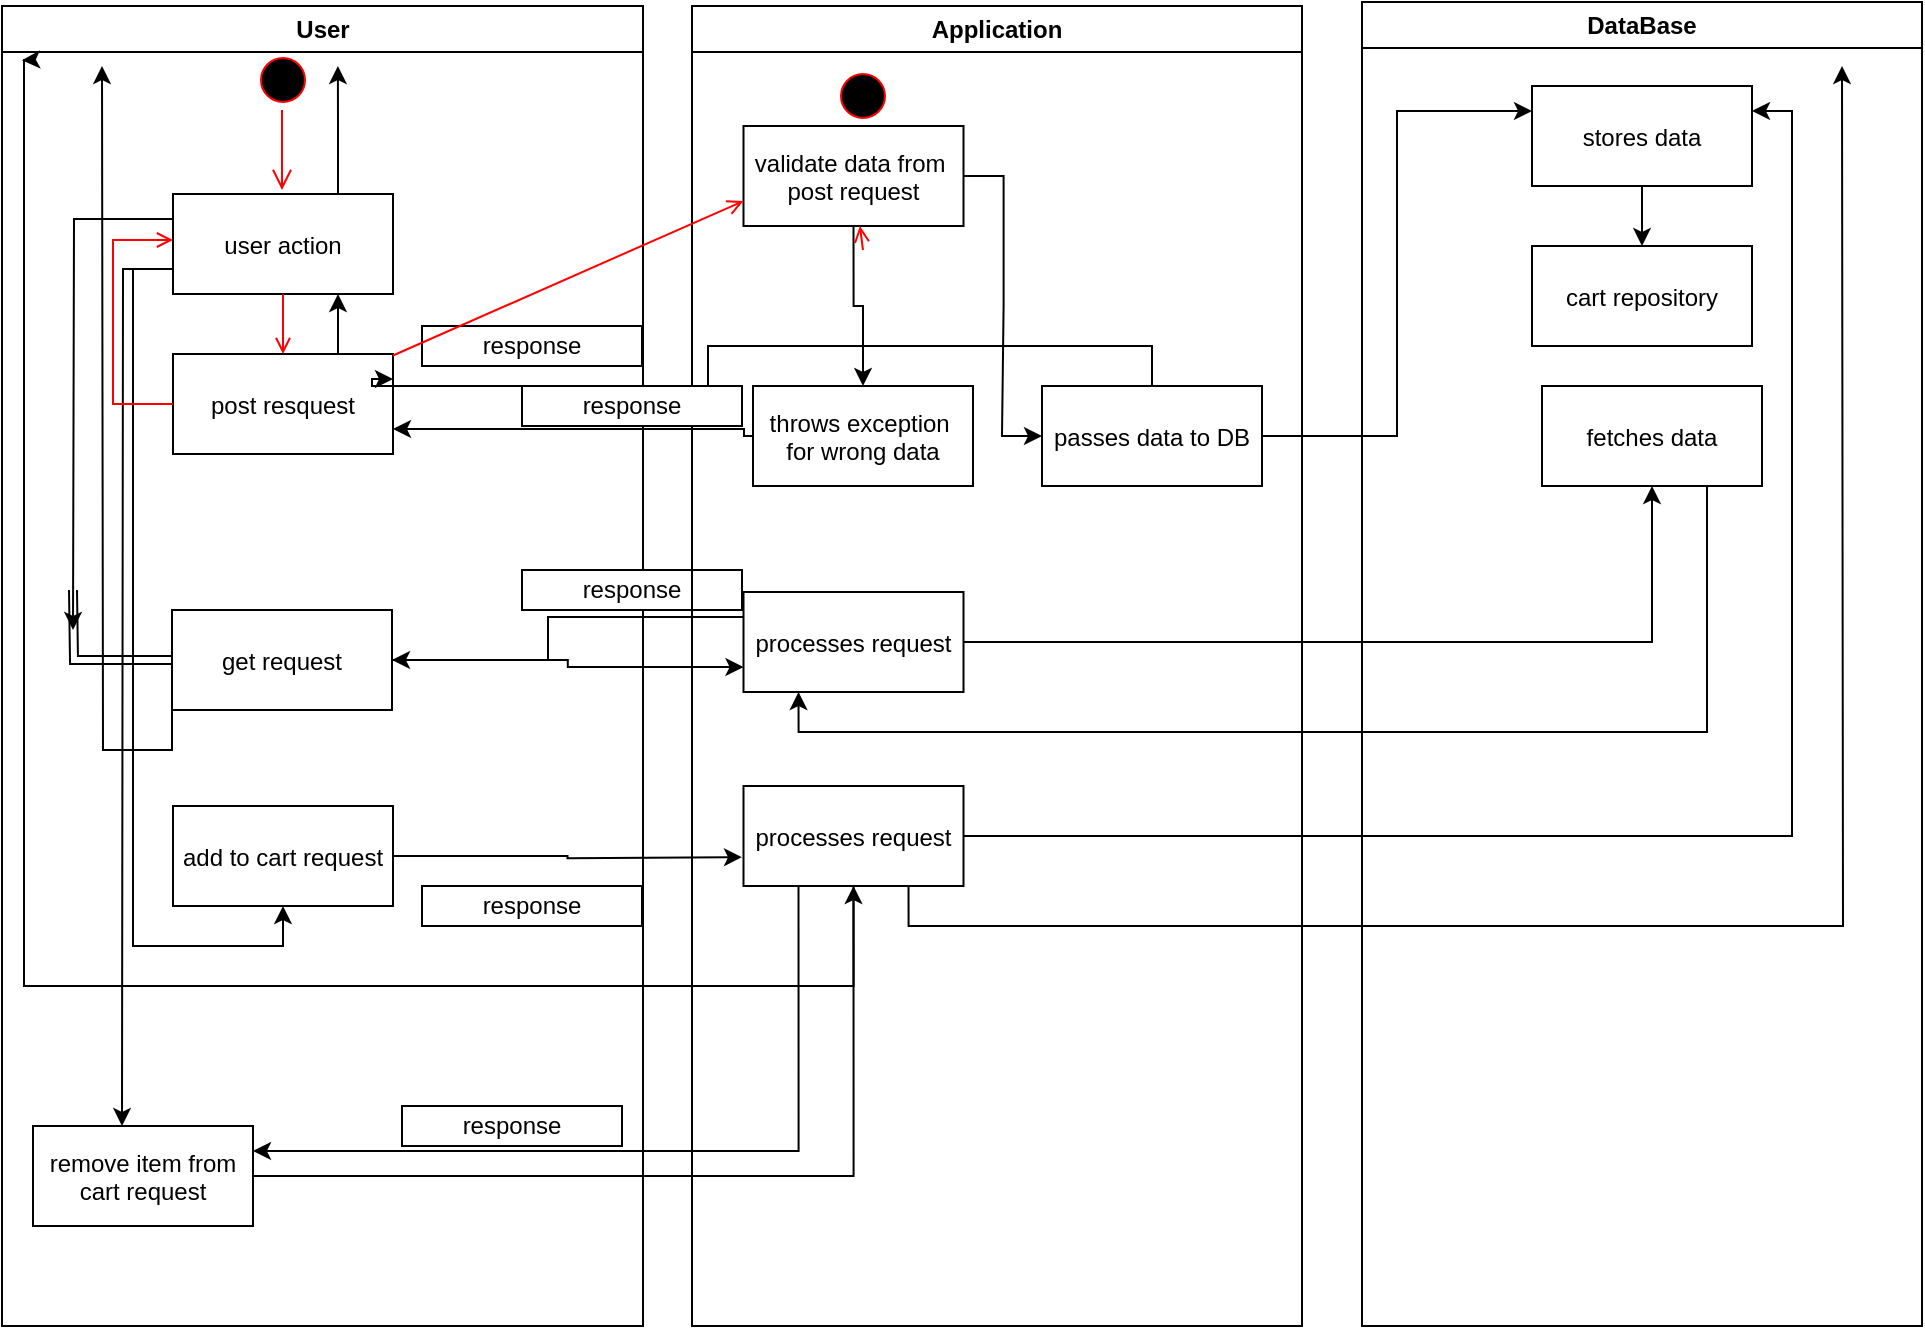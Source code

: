 <mxfile version="24.7.7">
  <diagram name="Page-1" id="e7e014a7-5840-1c2e-5031-d8a46d1fe8dd">
    <mxGraphModel dx="1311" dy="517" grid="1" gridSize="10" guides="1" tooltips="1" connect="1" arrows="1" fold="1" page="1" pageScale="1" pageWidth="1169" pageHeight="826" background="none" math="0" shadow="0">
      <root>
        <mxCell id="0" />
        <mxCell id="1" parent="0" />
        <mxCell id="2" value="User" style="swimlane;whiteSpace=wrap" parent="1" vertex="1">
          <mxGeometry x="100" y="120" width="320.5" height="660" as="geometry" />
        </mxCell>
        <mxCell id="5" value="" style="ellipse;shape=startState;fillColor=#000000;strokeColor=#ff0000;" parent="2" vertex="1">
          <mxGeometry x="125.5" y="22" width="30" height="30" as="geometry" />
        </mxCell>
        <mxCell id="6" value="" style="edgeStyle=elbowEdgeStyle;elbow=horizontal;verticalAlign=bottom;endArrow=open;endSize=8;strokeColor=#FF0000;endFill=1;rounded=0" parent="2" source="5" edge="1">
          <mxGeometry x="100" y="40" as="geometry">
            <mxPoint x="140.118" y="92" as="targetPoint" />
          </mxGeometry>
        </mxCell>
        <mxCell id="Qd3Dt6lI25NfpPpPpTcT-52" style="edgeStyle=orthogonalEdgeStyle;rounded=0;orthogonalLoop=1;jettySize=auto;html=1;exitX=0;exitY=0.25;exitDx=0;exitDy=0;" parent="2" source="8" edge="1">
          <mxGeometry relative="1" as="geometry">
            <mxPoint x="35.5" y="312" as="targetPoint" />
          </mxGeometry>
        </mxCell>
        <mxCell id="Qd3Dt6lI25NfpPpPpTcT-68" style="edgeStyle=orthogonalEdgeStyle;rounded=0;orthogonalLoop=1;jettySize=auto;html=1;exitX=0.75;exitY=0;exitDx=0;exitDy=0;" parent="2" source="8" edge="1">
          <mxGeometry relative="1" as="geometry">
            <mxPoint x="167.941" y="30" as="targetPoint" />
          </mxGeometry>
        </mxCell>
        <mxCell id="Qd3Dt6lI25NfpPpPpTcT-73" style="edgeStyle=orthogonalEdgeStyle;rounded=0;orthogonalLoop=1;jettySize=auto;html=1;exitX=0;exitY=0.5;exitDx=0;exitDy=0;" parent="2" source="8" edge="1">
          <mxGeometry relative="1" as="geometry">
            <mxPoint x="85" y="118.529" as="targetPoint" />
          </mxGeometry>
        </mxCell>
        <mxCell id="Qd3Dt6lI25NfpPpPpTcT-74" style="edgeStyle=orthogonalEdgeStyle;rounded=0;orthogonalLoop=1;jettySize=auto;html=1;exitX=0;exitY=0.75;exitDx=0;exitDy=0;entryX=0.5;entryY=1;entryDx=0;entryDy=0;" parent="2" source="8" target="Qd3Dt6lI25NfpPpPpTcT-72" edge="1">
          <mxGeometry relative="1" as="geometry" />
        </mxCell>
        <mxCell id="Qd3Dt6lI25NfpPpPpTcT-86" style="edgeStyle=orthogonalEdgeStyle;rounded=0;orthogonalLoop=1;jettySize=auto;html=1;exitX=0;exitY=0.75;exitDx=0;exitDy=0;" parent="2" source="8" edge="1">
          <mxGeometry relative="1" as="geometry">
            <mxPoint x="60" y="560" as="targetPoint" />
          </mxGeometry>
        </mxCell>
        <mxCell id="8" value="user action" style="" parent="2" vertex="1">
          <mxGeometry x="85.5" y="94" width="110" height="50" as="geometry" />
        </mxCell>
        <mxCell id="Qd3Dt6lI25NfpPpPpTcT-67" style="edgeStyle=orthogonalEdgeStyle;rounded=0;orthogonalLoop=1;jettySize=auto;html=1;exitX=0.75;exitY=0;exitDx=0;exitDy=0;entryX=0.75;entryY=1;entryDx=0;entryDy=0;" parent="2" source="10" target="8" edge="1">
          <mxGeometry relative="1" as="geometry" />
        </mxCell>
        <mxCell id="10" value="post resquest" style="" parent="2" vertex="1">
          <mxGeometry x="85.5" y="174" width="110" height="50" as="geometry" />
        </mxCell>
        <mxCell id="11" value="" style="endArrow=open;strokeColor=#FF0000;endFill=1;rounded=0" parent="2" source="8" target="10" edge="1">
          <mxGeometry relative="1" as="geometry" />
        </mxCell>
        <mxCell id="12" value="" style="edgeStyle=elbowEdgeStyle;elbow=horizontal;strokeColor=#FF0000;endArrow=open;endFill=1;rounded=0" parent="2" source="10" edge="1">
          <mxGeometry width="100" height="100" relative="1" as="geometry">
            <mxPoint x="185.5" y="272" as="sourcePoint" />
            <mxPoint x="85.5" y="117" as="targetPoint" />
            <Array as="points">
              <mxPoint x="55.5" y="232" />
            </Array>
          </mxGeometry>
        </mxCell>
        <mxCell id="Qd3Dt6lI25NfpPpPpTcT-53" style="edgeStyle=orthogonalEdgeStyle;rounded=0;orthogonalLoop=1;jettySize=auto;html=1;exitX=0;exitY=0.5;exitDx=0;exitDy=0;shape=link;" parent="2" source="Qd3Dt6lI25NfpPpPpTcT-50" edge="1">
          <mxGeometry relative="1" as="geometry">
            <mxPoint x="35.5" y="292" as="targetPoint" />
          </mxGeometry>
        </mxCell>
        <mxCell id="Qd3Dt6lI25NfpPpPpTcT-70" style="edgeStyle=orthogonalEdgeStyle;rounded=0;orthogonalLoop=1;jettySize=auto;html=1;exitX=0;exitY=1;exitDx=0;exitDy=0;" parent="2" source="Qd3Dt6lI25NfpPpPpTcT-50" edge="1">
          <mxGeometry relative="1" as="geometry">
            <mxPoint x="50" y="30" as="targetPoint" />
          </mxGeometry>
        </mxCell>
        <mxCell id="Qd3Dt6lI25NfpPpPpTcT-50" value="get request" style="" parent="2" vertex="1">
          <mxGeometry x="85" y="302" width="110" height="50" as="geometry" />
        </mxCell>
        <mxCell id="Qd3Dt6lI25NfpPpPpTcT-62" value="response" style="rounded=0;whiteSpace=wrap;html=1;" parent="2" vertex="1">
          <mxGeometry x="210" y="160" width="110" height="20" as="geometry" />
        </mxCell>
        <mxCell id="Qd3Dt6lI25NfpPpPpTcT-71" value="response" style="rounded=0;whiteSpace=wrap;html=1;" parent="2" vertex="1">
          <mxGeometry x="260" y="282" width="110" height="20" as="geometry" />
        </mxCell>
        <mxCell id="Qd3Dt6lI25NfpPpPpTcT-77" style="edgeStyle=orthogonalEdgeStyle;rounded=0;orthogonalLoop=1;jettySize=auto;html=1;exitX=1;exitY=0.5;exitDx=0;exitDy=0;" parent="2" source="Qd3Dt6lI25NfpPpPpTcT-72" edge="1">
          <mxGeometry relative="1" as="geometry">
            <mxPoint x="370" y="425.588" as="targetPoint" />
          </mxGeometry>
        </mxCell>
        <mxCell id="Qd3Dt6lI25NfpPpPpTcT-72" value="add to cart request" style="" parent="2" vertex="1">
          <mxGeometry x="85.5" y="400" width="110" height="50" as="geometry" />
        </mxCell>
        <mxCell id="Qd3Dt6lI25NfpPpPpTcT-84" value="response" style="rounded=0;whiteSpace=wrap;html=1;" parent="2" vertex="1">
          <mxGeometry x="210" y="440" width="110" height="20" as="geometry" />
        </mxCell>
        <mxCell id="Qd3Dt6lI25NfpPpPpTcT-85" value="remove item from&#xa;cart request" style="" parent="2" vertex="1">
          <mxGeometry x="15.5" y="560" width="110" height="50" as="geometry" />
        </mxCell>
        <mxCell id="Qd3Dt6lI25NfpPpPpTcT-92" value="response" style="rounded=0;whiteSpace=wrap;html=1;" parent="2" vertex="1">
          <mxGeometry x="200" y="550" width="110" height="20" as="geometry" />
        </mxCell>
        <mxCell id="3" value="Application" style="swimlane;whiteSpace=wrap;startSize=23;" parent="1" vertex="1">
          <mxGeometry x="445" y="120" width="305" height="660" as="geometry" />
        </mxCell>
        <mxCell id="13" value="" style="ellipse;shape=startState;fillColor=#000000;strokeColor=#ff0000;" parent="3" vertex="1">
          <mxGeometry x="70.5" y="30" width="30" height="30" as="geometry" />
        </mxCell>
        <mxCell id="Qd3Dt6lI25NfpPpPpTcT-43" style="edgeStyle=orthogonalEdgeStyle;rounded=0;orthogonalLoop=1;jettySize=auto;html=1;exitX=1;exitY=0.5;exitDx=0;exitDy=0;entryX=0;entryY=0.5;entryDx=0;entryDy=0;" parent="3" source="18" target="Qd3Dt6lI25NfpPpPpTcT-42" edge="1">
          <mxGeometry relative="1" as="geometry" />
        </mxCell>
        <mxCell id="Qd3Dt6lI25NfpPpPpTcT-49" style="edgeStyle=orthogonalEdgeStyle;rounded=0;orthogonalLoop=1;jettySize=auto;html=1;exitX=0.5;exitY=1;exitDx=0;exitDy=0;entryX=0.5;entryY=0;entryDx=0;entryDy=0;" parent="3" source="18" target="Qd3Dt6lI25NfpPpPpTcT-45" edge="1">
          <mxGeometry relative="1" as="geometry" />
        </mxCell>
        <mxCell id="18" value="validate data from &#xa;post request" style="" parent="3" vertex="1">
          <mxGeometry x="25.75" y="60" width="110" height="50" as="geometry" />
        </mxCell>
        <mxCell id="19" value="" style="endArrow=open;strokeColor=#FF0000;endFill=1;rounded=0" parent="3" target="18" edge="1">
          <mxGeometry relative="1" as="geometry">
            <mxPoint x="85.5" y="122.0" as="sourcePoint" />
          </mxGeometry>
        </mxCell>
        <mxCell id="Qd3Dt6lI25NfpPpPpTcT-42" value="passes data to DB" style="" parent="3" vertex="1">
          <mxGeometry x="175" y="190" width="110" height="50" as="geometry" />
        </mxCell>
        <mxCell id="Qd3Dt6lI25NfpPpPpTcT-45" value="throws exception &#xa;for wrong data" style="" parent="3" vertex="1">
          <mxGeometry x="30.5" y="190" width="110" height="50" as="geometry" />
        </mxCell>
        <mxCell id="Qd3Dt6lI25NfpPpPpTcT-54" value="processes request" style="" parent="3" vertex="1">
          <mxGeometry x="25.75" y="293" width="110" height="50" as="geometry" />
        </mxCell>
        <mxCell id="Qd3Dt6lI25NfpPpPpTcT-83" style="edgeStyle=orthogonalEdgeStyle;rounded=0;orthogonalLoop=1;jettySize=auto;html=1;exitX=0.5;exitY=1;exitDx=0;exitDy=0;" parent="3" source="Qd3Dt6lI25NfpPpPpTcT-76" edge="1">
          <mxGeometry relative="1" as="geometry">
            <mxPoint x="-335" y="27.148" as="targetPoint" />
            <Array as="points">
              <mxPoint x="81" y="490" />
              <mxPoint x="-334" y="490" />
              <mxPoint x="-334" y="27" />
            </Array>
          </mxGeometry>
        </mxCell>
        <mxCell id="Qd3Dt6lI25NfpPpPpTcT-90" style="edgeStyle=orthogonalEdgeStyle;rounded=0;orthogonalLoop=1;jettySize=auto;html=1;exitX=0.75;exitY=1;exitDx=0;exitDy=0;" parent="3" source="Qd3Dt6lI25NfpPpPpTcT-76" edge="1">
          <mxGeometry relative="1" as="geometry">
            <mxPoint x="575" y="30" as="targetPoint" />
          </mxGeometry>
        </mxCell>
        <mxCell id="Qd3Dt6lI25NfpPpPpTcT-76" value="processes request" style="" parent="3" vertex="1">
          <mxGeometry x="25.75" y="390" width="110" height="50" as="geometry" />
        </mxCell>
        <mxCell id="4" value="DataBase" style="swimlane;whiteSpace=wrap" parent="1" vertex="1">
          <mxGeometry x="780" y="118" width="280" height="662" as="geometry" />
        </mxCell>
        <mxCell id="Qd3Dt6lI25NfpPpPpTcT-81" style="edgeStyle=orthogonalEdgeStyle;rounded=0;orthogonalLoop=1;jettySize=auto;html=1;exitX=0.5;exitY=1;exitDx=0;exitDy=0;entryX=0.5;entryY=0;entryDx=0;entryDy=0;" parent="4" source="33" target="Qd3Dt6lI25NfpPpPpTcT-80" edge="1">
          <mxGeometry relative="1" as="geometry" />
        </mxCell>
        <mxCell id="33" value="stores data" style="" parent="4" vertex="1">
          <mxGeometry x="85" y="42" width="110" height="50" as="geometry" />
        </mxCell>
        <mxCell id="Qd3Dt6lI25NfpPpPpTcT-57" value="fetches data" style="" parent="4" vertex="1">
          <mxGeometry x="90" y="192" width="110" height="50" as="geometry" />
        </mxCell>
        <mxCell id="Qd3Dt6lI25NfpPpPpTcT-80" value="cart repository" style="" parent="4" vertex="1">
          <mxGeometry x="85" y="122" width="110" height="50" as="geometry" />
        </mxCell>
        <mxCell id="20" value="" style="endArrow=open;strokeColor=#FF0000;endFill=1;rounded=0;entryX=0;entryY=0.75;entryDx=0;entryDy=0;" parent="1" source="10" target="18" edge="1">
          <mxGeometry relative="1" as="geometry">
            <mxPoint x="470" y="320" as="targetPoint" />
          </mxGeometry>
        </mxCell>
        <mxCell id="Qd3Dt6lI25NfpPpPpTcT-44" style="edgeStyle=orthogonalEdgeStyle;rounded=0;orthogonalLoop=1;jettySize=auto;html=1;exitX=1;exitY=0.5;exitDx=0;exitDy=0;entryX=0;entryY=0.25;entryDx=0;entryDy=0;" parent="1" source="Qd3Dt6lI25NfpPpPpTcT-42" target="33" edge="1">
          <mxGeometry relative="1" as="geometry" />
        </mxCell>
        <mxCell id="Qd3Dt6lI25NfpPpPpTcT-55" style="edgeStyle=orthogonalEdgeStyle;rounded=0;orthogonalLoop=1;jettySize=auto;html=1;exitX=1;exitY=0.5;exitDx=0;exitDy=0;entryX=0;entryY=0.75;entryDx=0;entryDy=0;" parent="1" source="Qd3Dt6lI25NfpPpPpTcT-50" target="Qd3Dt6lI25NfpPpPpTcT-54" edge="1">
          <mxGeometry relative="1" as="geometry" />
        </mxCell>
        <mxCell id="Qd3Dt6lI25NfpPpPpTcT-61" value="response" style="rounded=0;whiteSpace=wrap;html=1;" parent="1" vertex="1">
          <mxGeometry x="360" y="310" width="110" height="20" as="geometry" />
        </mxCell>
        <mxCell id="Qd3Dt6lI25NfpPpPpTcT-63" style="edgeStyle=orthogonalEdgeStyle;rounded=0;orthogonalLoop=1;jettySize=auto;html=1;exitX=1;exitY=0.5;exitDx=0;exitDy=0;entryX=0.5;entryY=1;entryDx=0;entryDy=0;" parent="1" source="Qd3Dt6lI25NfpPpPpTcT-54" target="Qd3Dt6lI25NfpPpPpTcT-57" edge="1">
          <mxGeometry relative="1" as="geometry" />
        </mxCell>
        <mxCell id="Qd3Dt6lI25NfpPpPpTcT-64" style="edgeStyle=orthogonalEdgeStyle;rounded=0;orthogonalLoop=1;jettySize=auto;html=1;exitX=0.75;exitY=1;exitDx=0;exitDy=0;entryX=0.25;entryY=1;entryDx=0;entryDy=0;" parent="1" source="Qd3Dt6lI25NfpPpPpTcT-57" target="Qd3Dt6lI25NfpPpPpTcT-54" edge="1">
          <mxGeometry relative="1" as="geometry" />
        </mxCell>
        <mxCell id="Qd3Dt6lI25NfpPpPpTcT-65" style="edgeStyle=orthogonalEdgeStyle;rounded=0;orthogonalLoop=1;jettySize=auto;html=1;exitX=0;exitY=0.25;exitDx=0;exitDy=0;entryX=1;entryY=0.5;entryDx=0;entryDy=0;" parent="1" source="Qd3Dt6lI25NfpPpPpTcT-54" target="Qd3Dt6lI25NfpPpPpTcT-50" edge="1">
          <mxGeometry relative="1" as="geometry">
            <Array as="points">
              <mxPoint x="373" y="425" />
              <mxPoint x="373" y="447" />
            </Array>
          </mxGeometry>
        </mxCell>
        <mxCell id="Qd3Dt6lI25NfpPpPpTcT-47" style="edgeStyle=orthogonalEdgeStyle;rounded=0;orthogonalLoop=1;jettySize=auto;html=1;exitX=0;exitY=0.5;exitDx=0;exitDy=0;entryX=1;entryY=0.75;entryDx=0;entryDy=0;" parent="1" source="Qd3Dt6lI25NfpPpPpTcT-45" target="10" edge="1">
          <mxGeometry relative="1" as="geometry">
            <mxPoint x="360" y="152" as="targetPoint" />
            <Array as="points">
              <mxPoint x="471" y="332" />
            </Array>
          </mxGeometry>
        </mxCell>
        <mxCell id="Qd3Dt6lI25NfpPpPpTcT-58" style="edgeStyle=orthogonalEdgeStyle;rounded=0;orthogonalLoop=1;jettySize=auto;html=1;exitX=0.5;exitY=0;exitDx=0;exitDy=0;entryX=1;entryY=0.25;entryDx=0;entryDy=0;" parent="1" source="Qd3Dt6lI25NfpPpPpTcT-42" target="10" edge="1">
          <mxGeometry relative="1" as="geometry">
            <mxPoint x="360" y="229.148" as="targetPoint" />
            <Array as="points">
              <mxPoint x="675" y="290" />
              <mxPoint x="453" y="290" />
              <mxPoint x="453" y="310" />
              <mxPoint x="285" y="310" />
            </Array>
          </mxGeometry>
        </mxCell>
        <mxCell id="Qd3Dt6lI25NfpPpPpTcT-79" style="edgeStyle=orthogonalEdgeStyle;rounded=0;orthogonalLoop=1;jettySize=auto;html=1;exitX=1;exitY=0.5;exitDx=0;exitDy=0;entryX=1;entryY=0.25;entryDx=0;entryDy=0;" parent="1" source="Qd3Dt6lI25NfpPpPpTcT-76" target="33" edge="1">
          <mxGeometry relative="1" as="geometry" />
        </mxCell>
        <mxCell id="Qd3Dt6lI25NfpPpPpTcT-89" value="" style="edgeStyle=orthogonalEdgeStyle;rounded=0;orthogonalLoop=1;jettySize=auto;html=1;entryX=0.5;entryY=1;entryDx=0;entryDy=0;" parent="1" source="Qd3Dt6lI25NfpPpPpTcT-85" target="Qd3Dt6lI25NfpPpPpTcT-76" edge="1">
          <mxGeometry relative="1" as="geometry">
            <mxPoint x="480" y="705" as="targetPoint" />
          </mxGeometry>
        </mxCell>
        <mxCell id="Qd3Dt6lI25NfpPpPpTcT-91" style="edgeStyle=orthogonalEdgeStyle;rounded=0;orthogonalLoop=1;jettySize=auto;html=1;exitX=0.25;exitY=1;exitDx=0;exitDy=0;entryX=1;entryY=0.25;entryDx=0;entryDy=0;" parent="1" source="Qd3Dt6lI25NfpPpPpTcT-76" target="Qd3Dt6lI25NfpPpPpTcT-85" edge="1">
          <mxGeometry relative="1" as="geometry" />
        </mxCell>
      </root>
    </mxGraphModel>
  </diagram>
</mxfile>
